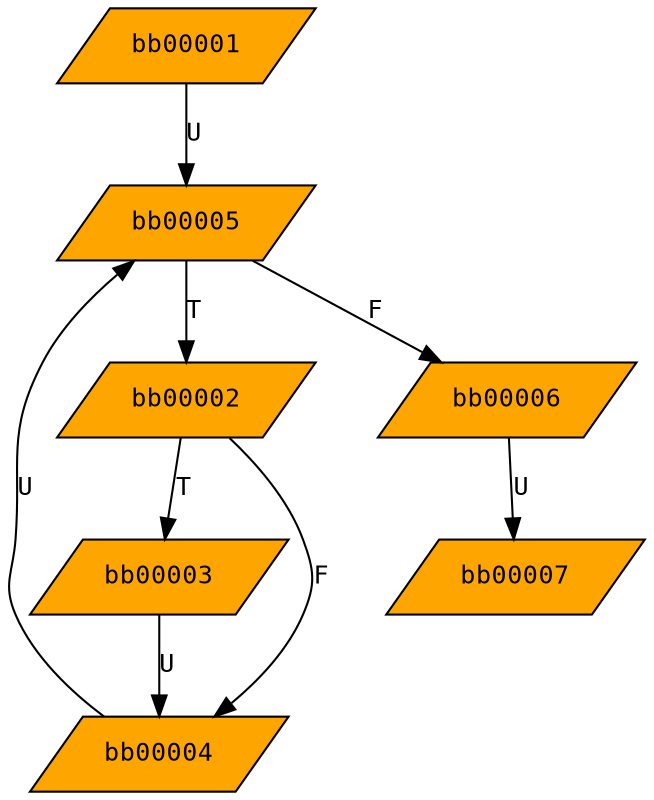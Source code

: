 digraph icbrt_cfg
{
  graph [rankdir="TB", nodesep = "0.175"];
  node [fontname="Courier", fontsize="12", style="filled"];
  edge [fontname="Courier", fontsize="12"];

  bb00001  [label="bb00001", ntype="node", argix="-1", dataspec="na", bb="1", shape="parallelogram", fillcolor="orange"];
  bb00002  [label="bb00002", ntype="node", argix="-1", dataspec="na", bb="2", shape="parallelogram", fillcolor="orange"];
  bb00003  [label="bb00003", ntype="node", argix="-1", dataspec="na", bb="3", shape="parallelogram", fillcolor="orange"];
  bb00004  [label="bb00004", ntype="node", argix="-1", dataspec="na", bb="4", shape="parallelogram", fillcolor="orange"];
  bb00005  [label="bb00005", ntype="node", argix="-1", dataspec="na", bb="5", shape="parallelogram", fillcolor="orange"];
  bb00006  [label="bb00006", ntype="node", argix="-1", dataspec="na", bb="6", shape="parallelogram", fillcolor="orange"];
  bb00007  [label="bb00007", ntype="node", argix="-1", dataspec="na", bb="7", shape="parallelogram", fillcolor="orange"];

  bb00001 -> bb00005  [label="U", etype="U", order="0", argix="-1", dataspec="u1"];
  bb00002 -> bb00003  [label="T", etype="T", order="0", argix="-1", dataspec="u1"];
  bb00002 -> bb00004  [label="F", etype="F", order="0", argix="-1", dataspec="u1"];
  bb00003 -> bb00004  [label="U", etype="U", order="0", argix="-1", dataspec="u1"];
  bb00004 -> bb00005  [label="U", etype="U", order="0", argix="-1", dataspec="u1"];
  bb00005 -> bb00002  [label="T", etype="T", order="0", argix="-1", dataspec="u1"];
  bb00005 -> bb00006  [label="F", etype="F", order="0", argix="-1", dataspec="u1"];
  bb00006 -> bb00007  [label="U", etype="U", order="0", argix="-1", dataspec="u1"];

}
